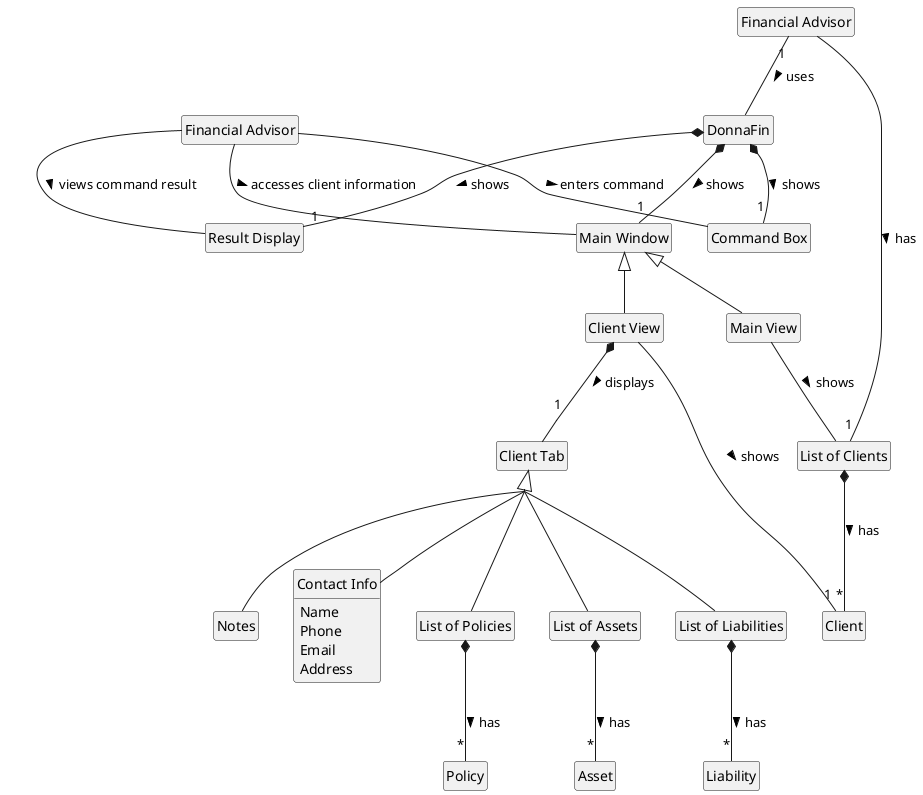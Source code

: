 @startuml Domain Model
skinparam style strictuml
skinparam groupInheritance 3
hide empty members

class "DonnaFin" as DonnaFin {
}

class "Financial Advisor" as FinancialAdvisor {
}

class "List of Clients" as ClientList {
}


class "Client" as Client {

}

class "Contact Info" {
    Name
    Phone
    Email
    Address
}


class "List of Policies" {
}

class "List of Assets" {
}

class "List of Liabilities" {
}

class "Policy" as Policy{
}

class "Asset" as Asset{
}

class "Liability" as Liability{
}

class "Notes" as Notes{
}

class "Client View" {
}

class "Client Tab" {
}

class "Main View"{

}

class "Command Box" {
}

class "Result Display" {
}

class "Main Window" {
}

ClientList *-- "*" Client: has >
FinancialAdvisor "1" -- DonnaFin: uses >
FinancialAdvisor -- "1" ClientList: has >

"Client Tab" <|-- "Contact Info"
"Client Tab" <|-- "List of Policies"
"Client Tab" <|-- "List of Assets"
"Client Tab" <|-- "List of Liabilities"
"Client Tab" <|-- Notes

"List of Assets" *-- "*" "Asset": has >
"List of Liabilities" *-- "*" "Liability": has >
"List of Policies" *-- "*" "Policy": has >

"Main View" -- ClientList: shows >

"Client View" -- "1" "Client": shows >

"Client View" *-- "1" "Client Tab": displays >

"DonnaFin" *-- "1" "Command Box": shows >

"DonnaFin" *-- "1" "Result Display": shows >

"DonnaFin" *-- "1" "Main Window": shows >

"Main Window" <|-- "Main View"
"Main Window" <|-- "Client View"

"Financial Advisor" -- "Command Box": enters command >
"Financial Advisor" -- "Result Display": views command result >
"Financial Advisor" -- "Main Window": accesses client information >


@enduml
